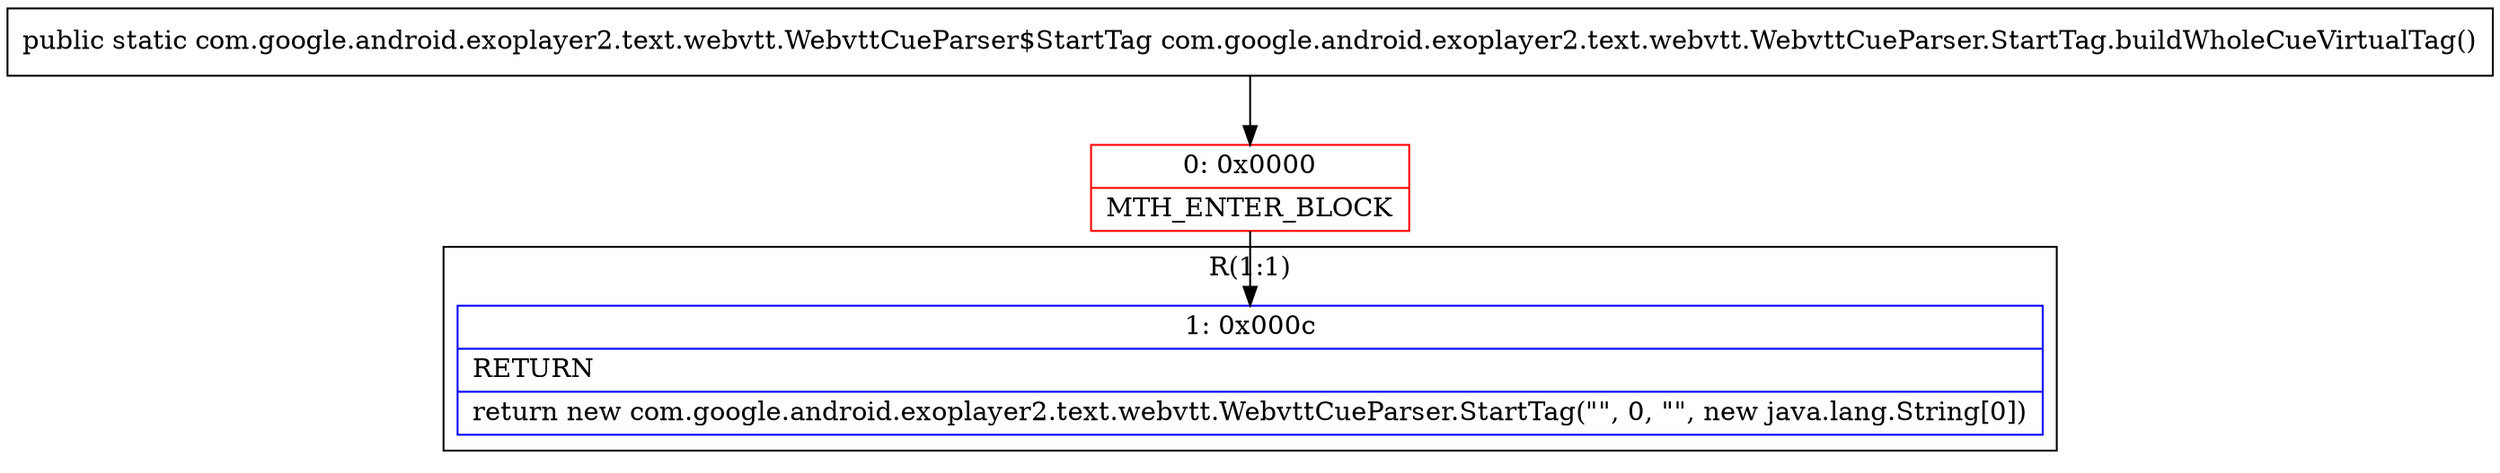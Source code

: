 digraph "CFG forcom.google.android.exoplayer2.text.webvtt.WebvttCueParser.StartTag.buildWholeCueVirtualTag()Lcom\/google\/android\/exoplayer2\/text\/webvtt\/WebvttCueParser$StartTag;" {
subgraph cluster_Region_267587557 {
label = "R(1:1)";
node [shape=record,color=blue];
Node_1 [shape=record,label="{1\:\ 0x000c|RETURN\l|return new com.google.android.exoplayer2.text.webvtt.WebvttCueParser.StartTag(\"\", 0, \"\", new java.lang.String[0])\l}"];
}
Node_0 [shape=record,color=red,label="{0\:\ 0x0000|MTH_ENTER_BLOCK\l}"];
MethodNode[shape=record,label="{public static com.google.android.exoplayer2.text.webvtt.WebvttCueParser$StartTag com.google.android.exoplayer2.text.webvtt.WebvttCueParser.StartTag.buildWholeCueVirtualTag() }"];
MethodNode -> Node_0;
Node_0 -> Node_1;
}

